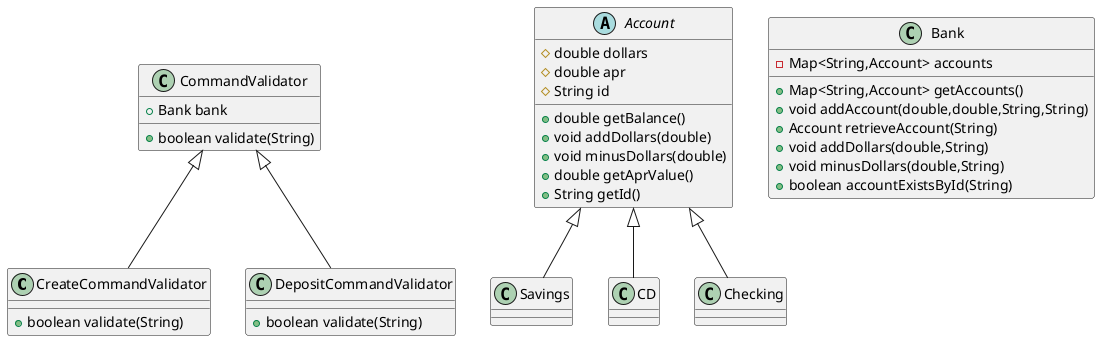 @startuml
class CreateCommandValidator {
+ boolean validate(String)
}

abstract class Account {
# double dollars
# double apr
# String id
+ double getBalance()
+ void addDollars(double)
+ void minusDollars(double)
+ double getAprValue()
+ String getId()
}


class Savings {
}
class DepositCommandValidator {
+ boolean validate(String)
}

class Bank {
- Map<String,Account> accounts
+ Map<String,Account> getAccounts()
+ void addAccount(double,double,String,String)
+ Account retrieveAccount(String)
+ void addDollars(double,String)
+ void minusDollars(double,String)
+ boolean accountExistsById(String)
}


class CD {
}
class Checking {
}
class CommandValidator {
+ Bank bank
+ boolean validate(String)
}




CommandValidator <|-- CreateCommandValidator
Account <|-- Savings
CommandValidator <|-- DepositCommandValidator
Account <|-- CD
Account <|-- Checking
@enduml